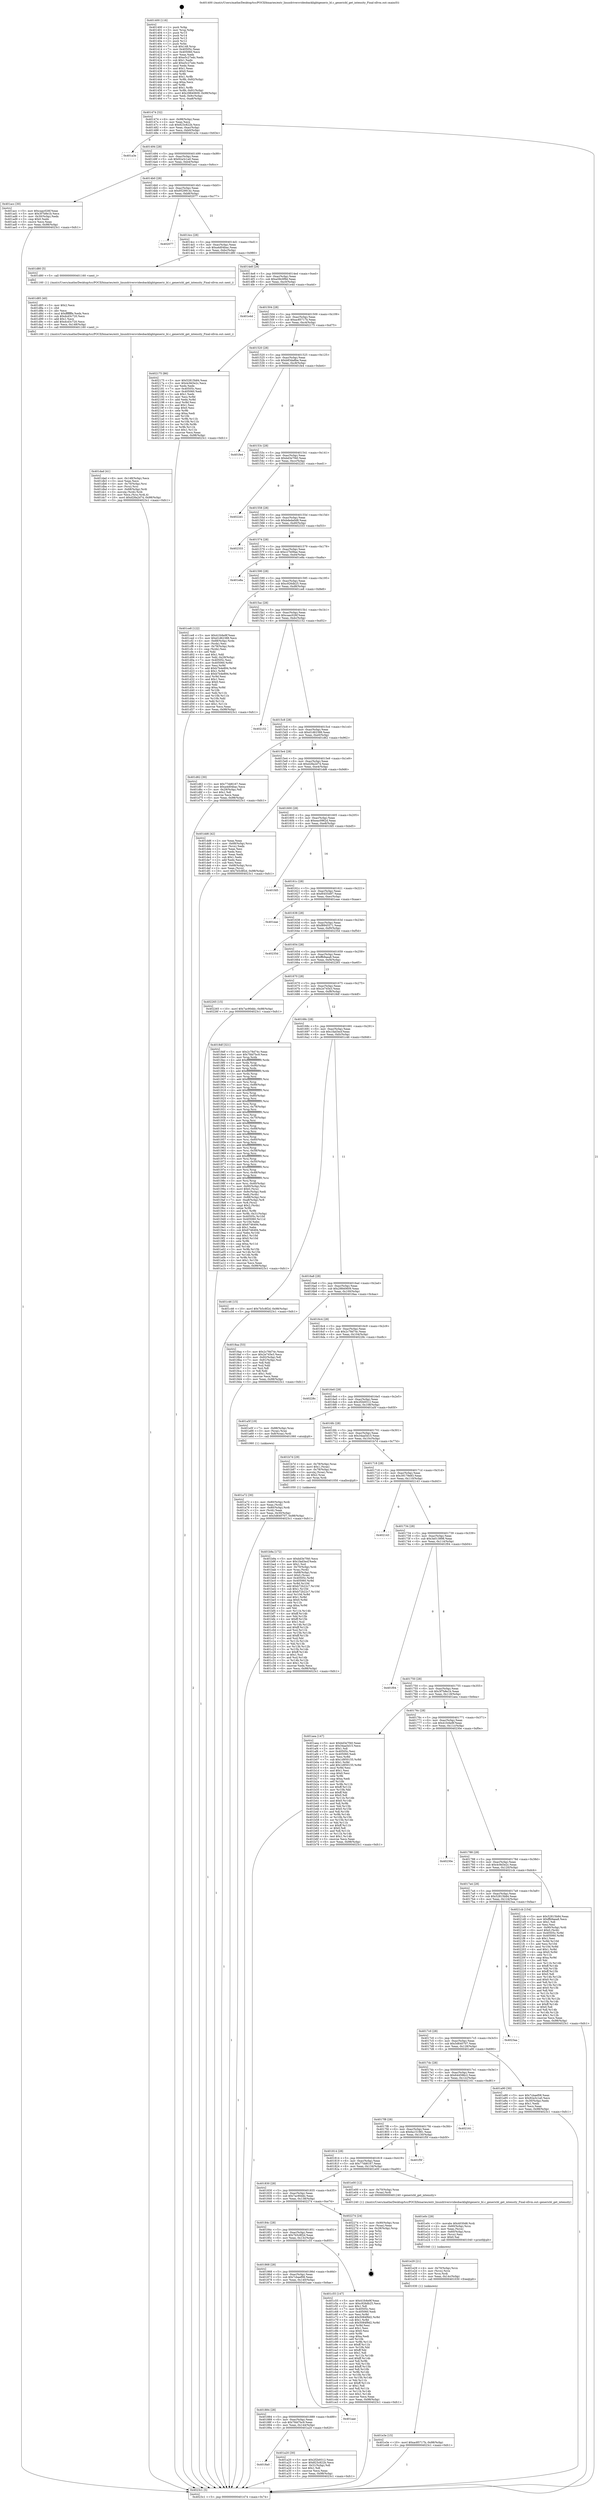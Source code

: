 digraph "0x401400" {
  label = "0x401400 (/mnt/c/Users/mathe/Desktop/tcc/POCII/binaries/extr_linuxdriversvideobacklightgeneric_bl.c_genericbl_get_intensity_Final-ollvm.out::main(0))"
  labelloc = "t"
  node[shape=record]

  Entry [label="",width=0.3,height=0.3,shape=circle,fillcolor=black,style=filled]
  "0x401474" [label="{
     0x401474 [32]\l
     | [instrs]\l
     &nbsp;&nbsp;0x401474 \<+6\>: mov -0x98(%rbp),%eax\l
     &nbsp;&nbsp;0x40147a \<+2\>: mov %eax,%ecx\l
     &nbsp;&nbsp;0x40147c \<+6\>: sub $0x823c822b,%ecx\l
     &nbsp;&nbsp;0x401482 \<+6\>: mov %eax,-0xac(%rbp)\l
     &nbsp;&nbsp;0x401488 \<+6\>: mov %ecx,-0xb0(%rbp)\l
     &nbsp;&nbsp;0x40148e \<+6\>: je 0000000000401a3e \<main+0x63e\>\l
  }"]
  "0x401a3e" [label="{
     0x401a3e\l
  }", style=dashed]
  "0x401494" [label="{
     0x401494 [28]\l
     | [instrs]\l
     &nbsp;&nbsp;0x401494 \<+5\>: jmp 0000000000401499 \<main+0x99\>\l
     &nbsp;&nbsp;0x401499 \<+6\>: mov -0xac(%rbp),%eax\l
     &nbsp;&nbsp;0x40149f \<+5\>: sub $0x92a3c1a0,%eax\l
     &nbsp;&nbsp;0x4014a4 \<+6\>: mov %eax,-0xb4(%rbp)\l
     &nbsp;&nbsp;0x4014aa \<+6\>: je 0000000000401acc \<main+0x6cc\>\l
  }"]
  Exit [label="",width=0.3,height=0.3,shape=circle,fillcolor=black,style=filled,peripheries=2]
  "0x401acc" [label="{
     0x401acc [30]\l
     | [instrs]\l
     &nbsp;&nbsp;0x401acc \<+5\>: mov $0xcaac026f,%eax\l
     &nbsp;&nbsp;0x401ad1 \<+5\>: mov $0x3f7b8e1b,%ecx\l
     &nbsp;&nbsp;0x401ad6 \<+3\>: mov -0x30(%rbp),%edx\l
     &nbsp;&nbsp;0x401ad9 \<+3\>: cmp $0x0,%edx\l
     &nbsp;&nbsp;0x401adc \<+3\>: cmove %ecx,%eax\l
     &nbsp;&nbsp;0x401adf \<+6\>: mov %eax,-0x98(%rbp)\l
     &nbsp;&nbsp;0x401ae5 \<+5\>: jmp 00000000004023c1 \<main+0xfc1\>\l
  }"]
  "0x4014b0" [label="{
     0x4014b0 [28]\l
     | [instrs]\l
     &nbsp;&nbsp;0x4014b0 \<+5\>: jmp 00000000004014b5 \<main+0xb5\>\l
     &nbsp;&nbsp;0x4014b5 \<+6\>: mov -0xac(%rbp),%eax\l
     &nbsp;&nbsp;0x4014bb \<+5\>: sub $0x9529914c,%eax\l
     &nbsp;&nbsp;0x4014c0 \<+6\>: mov %eax,-0xb8(%rbp)\l
     &nbsp;&nbsp;0x4014c6 \<+6\>: je 0000000000402077 \<main+0xc77\>\l
  }"]
  "0x401e3e" [label="{
     0x401e3e [15]\l
     | [instrs]\l
     &nbsp;&nbsp;0x401e3e \<+10\>: movl $0xac85717b,-0x98(%rbp)\l
     &nbsp;&nbsp;0x401e48 \<+5\>: jmp 00000000004023c1 \<main+0xfc1\>\l
  }"]
  "0x402077" [label="{
     0x402077\l
  }", style=dashed]
  "0x4014cc" [label="{
     0x4014cc [28]\l
     | [instrs]\l
     &nbsp;&nbsp;0x4014cc \<+5\>: jmp 00000000004014d1 \<main+0xd1\>\l
     &nbsp;&nbsp;0x4014d1 \<+6\>: mov -0xac(%rbp),%eax\l
     &nbsp;&nbsp;0x4014d7 \<+5\>: sub $0xa4d04bac,%eax\l
     &nbsp;&nbsp;0x4014dc \<+6\>: mov %eax,-0xbc(%rbp)\l
     &nbsp;&nbsp;0x4014e2 \<+6\>: je 0000000000401d80 \<main+0x980\>\l
  }"]
  "0x401e29" [label="{
     0x401e29 [21]\l
     | [instrs]\l
     &nbsp;&nbsp;0x401e29 \<+4\>: mov -0x70(%rbp),%rcx\l
     &nbsp;&nbsp;0x401e2d \<+3\>: mov (%rcx),%rcx\l
     &nbsp;&nbsp;0x401e30 \<+3\>: mov %rcx,%rdi\l
     &nbsp;&nbsp;0x401e33 \<+6\>: mov %eax,-0x14c(%rbp)\l
     &nbsp;&nbsp;0x401e39 \<+5\>: call 0000000000401030 \<free@plt\>\l
     | [calls]\l
     &nbsp;&nbsp;0x401030 \{1\} (unknown)\l
  }"]
  "0x401d80" [label="{
     0x401d80 [5]\l
     | [instrs]\l
     &nbsp;&nbsp;0x401d80 \<+5\>: call 0000000000401160 \<next_i\>\l
     | [calls]\l
     &nbsp;&nbsp;0x401160 \{1\} (/mnt/c/Users/mathe/Desktop/tcc/POCII/binaries/extr_linuxdriversvideobacklightgeneric_bl.c_genericbl_get_intensity_Final-ollvm.out::next_i)\l
  }"]
  "0x4014e8" [label="{
     0x4014e8 [28]\l
     | [instrs]\l
     &nbsp;&nbsp;0x4014e8 \<+5\>: jmp 00000000004014ed \<main+0xed\>\l
     &nbsp;&nbsp;0x4014ed \<+6\>: mov -0xac(%rbp),%eax\l
     &nbsp;&nbsp;0x4014f3 \<+5\>: sub $0xa58c0f9d,%eax\l
     &nbsp;&nbsp;0x4014f8 \<+6\>: mov %eax,-0xc0(%rbp)\l
     &nbsp;&nbsp;0x4014fe \<+6\>: je 0000000000401e4d \<main+0xa4d\>\l
  }"]
  "0x401e0c" [label="{
     0x401e0c [29]\l
     | [instrs]\l
     &nbsp;&nbsp;0x401e0c \<+10\>: movabs $0x4030d6,%rdi\l
     &nbsp;&nbsp;0x401e16 \<+4\>: mov -0x60(%rbp),%rcx\l
     &nbsp;&nbsp;0x401e1a \<+2\>: mov %eax,(%rcx)\l
     &nbsp;&nbsp;0x401e1c \<+4\>: mov -0x60(%rbp),%rcx\l
     &nbsp;&nbsp;0x401e20 \<+2\>: mov (%rcx),%esi\l
     &nbsp;&nbsp;0x401e22 \<+2\>: mov $0x0,%al\l
     &nbsp;&nbsp;0x401e24 \<+5\>: call 0000000000401040 \<printf@plt\>\l
     | [calls]\l
     &nbsp;&nbsp;0x401040 \{1\} (unknown)\l
  }"]
  "0x401e4d" [label="{
     0x401e4d\l
  }", style=dashed]
  "0x401504" [label="{
     0x401504 [28]\l
     | [instrs]\l
     &nbsp;&nbsp;0x401504 \<+5\>: jmp 0000000000401509 \<main+0x109\>\l
     &nbsp;&nbsp;0x401509 \<+6\>: mov -0xac(%rbp),%eax\l
     &nbsp;&nbsp;0x40150f \<+5\>: sub $0xac85717b,%eax\l
     &nbsp;&nbsp;0x401514 \<+6\>: mov %eax,-0xc4(%rbp)\l
     &nbsp;&nbsp;0x40151a \<+6\>: je 0000000000402175 \<main+0xd75\>\l
  }"]
  "0x401dad" [label="{
     0x401dad [41]\l
     | [instrs]\l
     &nbsp;&nbsp;0x401dad \<+6\>: mov -0x148(%rbp),%ecx\l
     &nbsp;&nbsp;0x401db3 \<+3\>: imul %eax,%ecx\l
     &nbsp;&nbsp;0x401db6 \<+4\>: mov -0x70(%rbp),%rsi\l
     &nbsp;&nbsp;0x401dba \<+3\>: mov (%rsi),%rsi\l
     &nbsp;&nbsp;0x401dbd \<+4\>: mov -0x68(%rbp),%rdi\l
     &nbsp;&nbsp;0x401dc1 \<+3\>: movslq (%rdi),%rdi\l
     &nbsp;&nbsp;0x401dc4 \<+3\>: mov %ecx,(%rsi,%rdi,4)\l
     &nbsp;&nbsp;0x401dc7 \<+10\>: movl $0xd28a2d74,-0x98(%rbp)\l
     &nbsp;&nbsp;0x401dd1 \<+5\>: jmp 00000000004023c1 \<main+0xfc1\>\l
  }"]
  "0x402175" [label="{
     0x402175 [86]\l
     | [instrs]\l
     &nbsp;&nbsp;0x402175 \<+5\>: mov $0x52815b84,%eax\l
     &nbsp;&nbsp;0x40217a \<+5\>: mov $0x4c9d3e2c,%ecx\l
     &nbsp;&nbsp;0x40217f \<+2\>: xor %edx,%edx\l
     &nbsp;&nbsp;0x402181 \<+7\>: mov 0x40505c,%esi\l
     &nbsp;&nbsp;0x402188 \<+7\>: mov 0x405060,%edi\l
     &nbsp;&nbsp;0x40218f \<+3\>: sub $0x1,%edx\l
     &nbsp;&nbsp;0x402192 \<+3\>: mov %esi,%r8d\l
     &nbsp;&nbsp;0x402195 \<+3\>: add %edx,%r8d\l
     &nbsp;&nbsp;0x402198 \<+4\>: imul %r8d,%esi\l
     &nbsp;&nbsp;0x40219c \<+3\>: and $0x1,%esi\l
     &nbsp;&nbsp;0x40219f \<+3\>: cmp $0x0,%esi\l
     &nbsp;&nbsp;0x4021a2 \<+4\>: sete %r9b\l
     &nbsp;&nbsp;0x4021a6 \<+3\>: cmp $0xa,%edi\l
     &nbsp;&nbsp;0x4021a9 \<+4\>: setl %r10b\l
     &nbsp;&nbsp;0x4021ad \<+3\>: mov %r9b,%r11b\l
     &nbsp;&nbsp;0x4021b0 \<+3\>: and %r10b,%r11b\l
     &nbsp;&nbsp;0x4021b3 \<+3\>: xor %r10b,%r9b\l
     &nbsp;&nbsp;0x4021b6 \<+3\>: or %r9b,%r11b\l
     &nbsp;&nbsp;0x4021b9 \<+4\>: test $0x1,%r11b\l
     &nbsp;&nbsp;0x4021bd \<+3\>: cmovne %ecx,%eax\l
     &nbsp;&nbsp;0x4021c0 \<+6\>: mov %eax,-0x98(%rbp)\l
     &nbsp;&nbsp;0x4021c6 \<+5\>: jmp 00000000004023c1 \<main+0xfc1\>\l
  }"]
  "0x401520" [label="{
     0x401520 [28]\l
     | [instrs]\l
     &nbsp;&nbsp;0x401520 \<+5\>: jmp 0000000000401525 \<main+0x125\>\l
     &nbsp;&nbsp;0x401525 \<+6\>: mov -0xac(%rbp),%eax\l
     &nbsp;&nbsp;0x40152b \<+5\>: sub $0xb83da8be,%eax\l
     &nbsp;&nbsp;0x401530 \<+6\>: mov %eax,-0xc8(%rbp)\l
     &nbsp;&nbsp;0x401536 \<+6\>: je 0000000000401fe4 \<main+0xbe4\>\l
  }"]
  "0x401d85" [label="{
     0x401d85 [40]\l
     | [instrs]\l
     &nbsp;&nbsp;0x401d85 \<+5\>: mov $0x2,%ecx\l
     &nbsp;&nbsp;0x401d8a \<+1\>: cltd\l
     &nbsp;&nbsp;0x401d8b \<+2\>: idiv %ecx\l
     &nbsp;&nbsp;0x401d8d \<+6\>: imul $0xfffffffe,%edx,%ecx\l
     &nbsp;&nbsp;0x401d93 \<+6\>: sub $0xdcd3c720,%ecx\l
     &nbsp;&nbsp;0x401d99 \<+3\>: add $0x1,%ecx\l
     &nbsp;&nbsp;0x401d9c \<+6\>: add $0xdcd3c720,%ecx\l
     &nbsp;&nbsp;0x401da2 \<+6\>: mov %ecx,-0x148(%rbp)\l
     &nbsp;&nbsp;0x401da8 \<+5\>: call 0000000000401160 \<next_i\>\l
     | [calls]\l
     &nbsp;&nbsp;0x401160 \{1\} (/mnt/c/Users/mathe/Desktop/tcc/POCII/binaries/extr_linuxdriversvideobacklightgeneric_bl.c_genericbl_get_intensity_Final-ollvm.out::next_i)\l
  }"]
  "0x401fe4" [label="{
     0x401fe4\l
  }", style=dashed]
  "0x40153c" [label="{
     0x40153c [28]\l
     | [instrs]\l
     &nbsp;&nbsp;0x40153c \<+5\>: jmp 0000000000401541 \<main+0x141\>\l
     &nbsp;&nbsp;0x401541 \<+6\>: mov -0xac(%rbp),%eax\l
     &nbsp;&nbsp;0x401547 \<+5\>: sub $0xbd3e7f40,%eax\l
     &nbsp;&nbsp;0x40154c \<+6\>: mov %eax,-0xcc(%rbp)\l
     &nbsp;&nbsp;0x401552 \<+6\>: je 00000000004022d1 \<main+0xed1\>\l
  }"]
  "0x401b9a" [label="{
     0x401b9a [172]\l
     | [instrs]\l
     &nbsp;&nbsp;0x401b9a \<+5\>: mov $0xbd3e7f40,%ecx\l
     &nbsp;&nbsp;0x401b9f \<+5\>: mov $0x1fad3ecf,%edx\l
     &nbsp;&nbsp;0x401ba4 \<+3\>: mov $0x1,%sil\l
     &nbsp;&nbsp;0x401ba7 \<+4\>: mov -0x70(%rbp),%rdi\l
     &nbsp;&nbsp;0x401bab \<+3\>: mov %rax,(%rdi)\l
     &nbsp;&nbsp;0x401bae \<+4\>: mov -0x68(%rbp),%rax\l
     &nbsp;&nbsp;0x401bb2 \<+6\>: movl $0x0,(%rax)\l
     &nbsp;&nbsp;0x401bb8 \<+8\>: mov 0x40505c,%r8d\l
     &nbsp;&nbsp;0x401bc0 \<+8\>: mov 0x405060,%r9d\l
     &nbsp;&nbsp;0x401bc8 \<+3\>: mov %r8d,%r10d\l
     &nbsp;&nbsp;0x401bcb \<+7\>: add $0xb72b22c7,%r10d\l
     &nbsp;&nbsp;0x401bd2 \<+4\>: sub $0x1,%r10d\l
     &nbsp;&nbsp;0x401bd6 \<+7\>: sub $0xb72b22c7,%r10d\l
     &nbsp;&nbsp;0x401bdd \<+4\>: imul %r10d,%r8d\l
     &nbsp;&nbsp;0x401be1 \<+4\>: and $0x1,%r8d\l
     &nbsp;&nbsp;0x401be5 \<+4\>: cmp $0x0,%r8d\l
     &nbsp;&nbsp;0x401be9 \<+4\>: sete %r11b\l
     &nbsp;&nbsp;0x401bed \<+4\>: cmp $0xa,%r9d\l
     &nbsp;&nbsp;0x401bf1 \<+3\>: setl %bl\l
     &nbsp;&nbsp;0x401bf4 \<+3\>: mov %r11b,%r14b\l
     &nbsp;&nbsp;0x401bf7 \<+4\>: xor $0xff,%r14b\l
     &nbsp;&nbsp;0x401bfb \<+3\>: mov %bl,%r15b\l
     &nbsp;&nbsp;0x401bfe \<+4\>: xor $0xff,%r15b\l
     &nbsp;&nbsp;0x401c02 \<+4\>: xor $0x1,%sil\l
     &nbsp;&nbsp;0x401c06 \<+3\>: mov %r14b,%r12b\l
     &nbsp;&nbsp;0x401c09 \<+4\>: and $0xff,%r12b\l
     &nbsp;&nbsp;0x401c0d \<+3\>: and %sil,%r11b\l
     &nbsp;&nbsp;0x401c10 \<+3\>: mov %r15b,%r13b\l
     &nbsp;&nbsp;0x401c13 \<+4\>: and $0xff,%r13b\l
     &nbsp;&nbsp;0x401c17 \<+3\>: and %sil,%bl\l
     &nbsp;&nbsp;0x401c1a \<+3\>: or %r11b,%r12b\l
     &nbsp;&nbsp;0x401c1d \<+3\>: or %bl,%r13b\l
     &nbsp;&nbsp;0x401c20 \<+3\>: xor %r13b,%r12b\l
     &nbsp;&nbsp;0x401c23 \<+3\>: or %r15b,%r14b\l
     &nbsp;&nbsp;0x401c26 \<+4\>: xor $0xff,%r14b\l
     &nbsp;&nbsp;0x401c2a \<+4\>: or $0x1,%sil\l
     &nbsp;&nbsp;0x401c2e \<+3\>: and %sil,%r14b\l
     &nbsp;&nbsp;0x401c31 \<+3\>: or %r14b,%r12b\l
     &nbsp;&nbsp;0x401c34 \<+4\>: test $0x1,%r12b\l
     &nbsp;&nbsp;0x401c38 \<+3\>: cmovne %edx,%ecx\l
     &nbsp;&nbsp;0x401c3b \<+6\>: mov %ecx,-0x98(%rbp)\l
     &nbsp;&nbsp;0x401c41 \<+5\>: jmp 00000000004023c1 \<main+0xfc1\>\l
  }"]
  "0x4022d1" [label="{
     0x4022d1\l
  }", style=dashed]
  "0x401558" [label="{
     0x401558 [28]\l
     | [instrs]\l
     &nbsp;&nbsp;0x401558 \<+5\>: jmp 000000000040155d \<main+0x15d\>\l
     &nbsp;&nbsp;0x40155d \<+6\>: mov -0xac(%rbp),%eax\l
     &nbsp;&nbsp;0x401563 \<+5\>: sub $0xbdeda0d8,%eax\l
     &nbsp;&nbsp;0x401568 \<+6\>: mov %eax,-0xd0(%rbp)\l
     &nbsp;&nbsp;0x40156e \<+6\>: je 0000000000402333 \<main+0xf33\>\l
  }"]
  "0x401a72" [label="{
     0x401a72 [30]\l
     | [instrs]\l
     &nbsp;&nbsp;0x401a72 \<+4\>: mov -0x80(%rbp),%rdi\l
     &nbsp;&nbsp;0x401a76 \<+2\>: mov %eax,(%rdi)\l
     &nbsp;&nbsp;0x401a78 \<+4\>: mov -0x80(%rbp),%rdi\l
     &nbsp;&nbsp;0x401a7c \<+2\>: mov (%rdi),%eax\l
     &nbsp;&nbsp;0x401a7e \<+3\>: mov %eax,-0x30(%rbp)\l
     &nbsp;&nbsp;0x401a81 \<+10\>: movl $0x5d640707,-0x98(%rbp)\l
     &nbsp;&nbsp;0x401a8b \<+5\>: jmp 00000000004023c1 \<main+0xfc1\>\l
  }"]
  "0x402333" [label="{
     0x402333\l
  }", style=dashed]
  "0x401574" [label="{
     0x401574 [28]\l
     | [instrs]\l
     &nbsp;&nbsp;0x401574 \<+5\>: jmp 0000000000401579 \<main+0x179\>\l
     &nbsp;&nbsp;0x401579 \<+6\>: mov -0xac(%rbp),%eax\l
     &nbsp;&nbsp;0x40157f \<+5\>: sub $0xc27b09ae,%eax\l
     &nbsp;&nbsp;0x401584 \<+6\>: mov %eax,-0xd4(%rbp)\l
     &nbsp;&nbsp;0x40158a \<+6\>: je 0000000000401e8a \<main+0xa8a\>\l
  }"]
  "0x4018a0" [label="{
     0x4018a0\l
  }", style=dashed]
  "0x401e8a" [label="{
     0x401e8a\l
  }", style=dashed]
  "0x401590" [label="{
     0x401590 [28]\l
     | [instrs]\l
     &nbsp;&nbsp;0x401590 \<+5\>: jmp 0000000000401595 \<main+0x195\>\l
     &nbsp;&nbsp;0x401595 \<+6\>: mov -0xac(%rbp),%eax\l
     &nbsp;&nbsp;0x40159b \<+5\>: sub $0xc926db25,%eax\l
     &nbsp;&nbsp;0x4015a0 \<+6\>: mov %eax,-0xd8(%rbp)\l
     &nbsp;&nbsp;0x4015a6 \<+6\>: je 0000000000401ce8 \<main+0x8e8\>\l
  }"]
  "0x401a20" [label="{
     0x401a20 [30]\l
     | [instrs]\l
     &nbsp;&nbsp;0x401a20 \<+5\>: mov $0x2f2b9312,%eax\l
     &nbsp;&nbsp;0x401a25 \<+5\>: mov $0x823c822b,%ecx\l
     &nbsp;&nbsp;0x401a2a \<+3\>: mov -0x31(%rbp),%dl\l
     &nbsp;&nbsp;0x401a2d \<+3\>: test $0x1,%dl\l
     &nbsp;&nbsp;0x401a30 \<+3\>: cmovne %ecx,%eax\l
     &nbsp;&nbsp;0x401a33 \<+6\>: mov %eax,-0x98(%rbp)\l
     &nbsp;&nbsp;0x401a39 \<+5\>: jmp 00000000004023c1 \<main+0xfc1\>\l
  }"]
  "0x401ce8" [label="{
     0x401ce8 [122]\l
     | [instrs]\l
     &nbsp;&nbsp;0x401ce8 \<+5\>: mov $0x41fc6e9f,%eax\l
     &nbsp;&nbsp;0x401ced \<+5\>: mov $0xd1d62388,%ecx\l
     &nbsp;&nbsp;0x401cf2 \<+4\>: mov -0x68(%rbp),%rdx\l
     &nbsp;&nbsp;0x401cf6 \<+2\>: mov (%rdx),%esi\l
     &nbsp;&nbsp;0x401cf8 \<+4\>: mov -0x78(%rbp),%rdx\l
     &nbsp;&nbsp;0x401cfc \<+2\>: cmp (%rdx),%esi\l
     &nbsp;&nbsp;0x401cfe \<+4\>: setl %dil\l
     &nbsp;&nbsp;0x401d02 \<+4\>: and $0x1,%dil\l
     &nbsp;&nbsp;0x401d06 \<+4\>: mov %dil,-0x29(%rbp)\l
     &nbsp;&nbsp;0x401d0a \<+7\>: mov 0x40505c,%esi\l
     &nbsp;&nbsp;0x401d11 \<+8\>: mov 0x405060,%r8d\l
     &nbsp;&nbsp;0x401d19 \<+3\>: mov %esi,%r9d\l
     &nbsp;&nbsp;0x401d1c \<+7\>: add $0xb7b4e894,%r9d\l
     &nbsp;&nbsp;0x401d23 \<+4\>: sub $0x1,%r9d\l
     &nbsp;&nbsp;0x401d27 \<+7\>: sub $0xb7b4e894,%r9d\l
     &nbsp;&nbsp;0x401d2e \<+4\>: imul %r9d,%esi\l
     &nbsp;&nbsp;0x401d32 \<+3\>: and $0x1,%esi\l
     &nbsp;&nbsp;0x401d35 \<+3\>: cmp $0x0,%esi\l
     &nbsp;&nbsp;0x401d38 \<+4\>: sete %dil\l
     &nbsp;&nbsp;0x401d3c \<+4\>: cmp $0xa,%r8d\l
     &nbsp;&nbsp;0x401d40 \<+4\>: setl %r10b\l
     &nbsp;&nbsp;0x401d44 \<+3\>: mov %dil,%r11b\l
     &nbsp;&nbsp;0x401d47 \<+3\>: and %r10b,%r11b\l
     &nbsp;&nbsp;0x401d4a \<+3\>: xor %r10b,%dil\l
     &nbsp;&nbsp;0x401d4d \<+3\>: or %dil,%r11b\l
     &nbsp;&nbsp;0x401d50 \<+4\>: test $0x1,%r11b\l
     &nbsp;&nbsp;0x401d54 \<+3\>: cmovne %ecx,%eax\l
     &nbsp;&nbsp;0x401d57 \<+6\>: mov %eax,-0x98(%rbp)\l
     &nbsp;&nbsp;0x401d5d \<+5\>: jmp 00000000004023c1 \<main+0xfc1\>\l
  }"]
  "0x4015ac" [label="{
     0x4015ac [28]\l
     | [instrs]\l
     &nbsp;&nbsp;0x4015ac \<+5\>: jmp 00000000004015b1 \<main+0x1b1\>\l
     &nbsp;&nbsp;0x4015b1 \<+6\>: mov -0xac(%rbp),%eax\l
     &nbsp;&nbsp;0x4015b7 \<+5\>: sub $0xcaac026f,%eax\l
     &nbsp;&nbsp;0x4015bc \<+6\>: mov %eax,-0xdc(%rbp)\l
     &nbsp;&nbsp;0x4015c2 \<+6\>: je 0000000000402152 \<main+0xd52\>\l
  }"]
  "0x401884" [label="{
     0x401884 [28]\l
     | [instrs]\l
     &nbsp;&nbsp;0x401884 \<+5\>: jmp 0000000000401889 \<main+0x489\>\l
     &nbsp;&nbsp;0x401889 \<+6\>: mov -0xac(%rbp),%eax\l
     &nbsp;&nbsp;0x40188f \<+5\>: sub $0x7fdd7bc9,%eax\l
     &nbsp;&nbsp;0x401894 \<+6\>: mov %eax,-0x144(%rbp)\l
     &nbsp;&nbsp;0x40189a \<+6\>: je 0000000000401a20 \<main+0x620\>\l
  }"]
  "0x402152" [label="{
     0x402152\l
  }", style=dashed]
  "0x4015c8" [label="{
     0x4015c8 [28]\l
     | [instrs]\l
     &nbsp;&nbsp;0x4015c8 \<+5\>: jmp 00000000004015cd \<main+0x1cd\>\l
     &nbsp;&nbsp;0x4015cd \<+6\>: mov -0xac(%rbp),%eax\l
     &nbsp;&nbsp;0x4015d3 \<+5\>: sub $0xd1d62388,%eax\l
     &nbsp;&nbsp;0x4015d8 \<+6\>: mov %eax,-0xe0(%rbp)\l
     &nbsp;&nbsp;0x4015de \<+6\>: je 0000000000401d62 \<main+0x962\>\l
  }"]
  "0x401aae" [label="{
     0x401aae\l
  }", style=dashed]
  "0x401d62" [label="{
     0x401d62 [30]\l
     | [instrs]\l
     &nbsp;&nbsp;0x401d62 \<+5\>: mov $0x77dd6167,%eax\l
     &nbsp;&nbsp;0x401d67 \<+5\>: mov $0xa4d04bac,%ecx\l
     &nbsp;&nbsp;0x401d6c \<+3\>: mov -0x29(%rbp),%dl\l
     &nbsp;&nbsp;0x401d6f \<+3\>: test $0x1,%dl\l
     &nbsp;&nbsp;0x401d72 \<+3\>: cmovne %ecx,%eax\l
     &nbsp;&nbsp;0x401d75 \<+6\>: mov %eax,-0x98(%rbp)\l
     &nbsp;&nbsp;0x401d7b \<+5\>: jmp 00000000004023c1 \<main+0xfc1\>\l
  }"]
  "0x4015e4" [label="{
     0x4015e4 [28]\l
     | [instrs]\l
     &nbsp;&nbsp;0x4015e4 \<+5\>: jmp 00000000004015e9 \<main+0x1e9\>\l
     &nbsp;&nbsp;0x4015e9 \<+6\>: mov -0xac(%rbp),%eax\l
     &nbsp;&nbsp;0x4015ef \<+5\>: sub $0xd28a2d74,%eax\l
     &nbsp;&nbsp;0x4015f4 \<+6\>: mov %eax,-0xe4(%rbp)\l
     &nbsp;&nbsp;0x4015fa \<+6\>: je 0000000000401dd6 \<main+0x9d6\>\l
  }"]
  "0x401868" [label="{
     0x401868 [28]\l
     | [instrs]\l
     &nbsp;&nbsp;0x401868 \<+5\>: jmp 000000000040186d \<main+0x46d\>\l
     &nbsp;&nbsp;0x40186d \<+6\>: mov -0xac(%rbp),%eax\l
     &nbsp;&nbsp;0x401873 \<+5\>: sub $0x7cbaef08,%eax\l
     &nbsp;&nbsp;0x401878 \<+6\>: mov %eax,-0x140(%rbp)\l
     &nbsp;&nbsp;0x40187e \<+6\>: je 0000000000401aae \<main+0x6ae\>\l
  }"]
  "0x401dd6" [label="{
     0x401dd6 [42]\l
     | [instrs]\l
     &nbsp;&nbsp;0x401dd6 \<+2\>: xor %eax,%eax\l
     &nbsp;&nbsp;0x401dd8 \<+4\>: mov -0x68(%rbp),%rcx\l
     &nbsp;&nbsp;0x401ddc \<+2\>: mov (%rcx),%edx\l
     &nbsp;&nbsp;0x401dde \<+2\>: mov %eax,%esi\l
     &nbsp;&nbsp;0x401de0 \<+2\>: sub %edx,%esi\l
     &nbsp;&nbsp;0x401de2 \<+2\>: mov %eax,%edx\l
     &nbsp;&nbsp;0x401de4 \<+3\>: sub $0x1,%edx\l
     &nbsp;&nbsp;0x401de7 \<+2\>: add %edx,%esi\l
     &nbsp;&nbsp;0x401de9 \<+2\>: sub %esi,%eax\l
     &nbsp;&nbsp;0x401deb \<+4\>: mov -0x68(%rbp),%rcx\l
     &nbsp;&nbsp;0x401def \<+2\>: mov %eax,(%rcx)\l
     &nbsp;&nbsp;0x401df1 \<+10\>: movl $0x7b5c8f2d,-0x98(%rbp)\l
     &nbsp;&nbsp;0x401dfb \<+5\>: jmp 00000000004023c1 \<main+0xfc1\>\l
  }"]
  "0x401600" [label="{
     0x401600 [28]\l
     | [instrs]\l
     &nbsp;&nbsp;0x401600 \<+5\>: jmp 0000000000401605 \<main+0x205\>\l
     &nbsp;&nbsp;0x401605 \<+6\>: mov -0xac(%rbp),%eax\l
     &nbsp;&nbsp;0x40160b \<+5\>: sub $0xeac0962d,%eax\l
     &nbsp;&nbsp;0x401610 \<+6\>: mov %eax,-0xe8(%rbp)\l
     &nbsp;&nbsp;0x401616 \<+6\>: je 0000000000401fd5 \<main+0xbd5\>\l
  }"]
  "0x401c55" [label="{
     0x401c55 [147]\l
     | [instrs]\l
     &nbsp;&nbsp;0x401c55 \<+5\>: mov $0x41fc6e9f,%eax\l
     &nbsp;&nbsp;0x401c5a \<+5\>: mov $0xc926db25,%ecx\l
     &nbsp;&nbsp;0x401c5f \<+2\>: mov $0x1,%dl\l
     &nbsp;&nbsp;0x401c61 \<+7\>: mov 0x40505c,%esi\l
     &nbsp;&nbsp;0x401c68 \<+7\>: mov 0x405060,%edi\l
     &nbsp;&nbsp;0x401c6f \<+3\>: mov %esi,%r8d\l
     &nbsp;&nbsp;0x401c72 \<+7\>: add $0x5084f9d2,%r8d\l
     &nbsp;&nbsp;0x401c79 \<+4\>: sub $0x1,%r8d\l
     &nbsp;&nbsp;0x401c7d \<+7\>: sub $0x5084f9d2,%r8d\l
     &nbsp;&nbsp;0x401c84 \<+4\>: imul %r8d,%esi\l
     &nbsp;&nbsp;0x401c88 \<+3\>: and $0x1,%esi\l
     &nbsp;&nbsp;0x401c8b \<+3\>: cmp $0x0,%esi\l
     &nbsp;&nbsp;0x401c8e \<+4\>: sete %r9b\l
     &nbsp;&nbsp;0x401c92 \<+3\>: cmp $0xa,%edi\l
     &nbsp;&nbsp;0x401c95 \<+4\>: setl %r10b\l
     &nbsp;&nbsp;0x401c99 \<+3\>: mov %r9b,%r11b\l
     &nbsp;&nbsp;0x401c9c \<+4\>: xor $0xff,%r11b\l
     &nbsp;&nbsp;0x401ca0 \<+3\>: mov %r10b,%bl\l
     &nbsp;&nbsp;0x401ca3 \<+3\>: xor $0xff,%bl\l
     &nbsp;&nbsp;0x401ca6 \<+3\>: xor $0x1,%dl\l
     &nbsp;&nbsp;0x401ca9 \<+3\>: mov %r11b,%r14b\l
     &nbsp;&nbsp;0x401cac \<+4\>: and $0xff,%r14b\l
     &nbsp;&nbsp;0x401cb0 \<+3\>: and %dl,%r9b\l
     &nbsp;&nbsp;0x401cb3 \<+3\>: mov %bl,%r15b\l
     &nbsp;&nbsp;0x401cb6 \<+4\>: and $0xff,%r15b\l
     &nbsp;&nbsp;0x401cba \<+3\>: and %dl,%r10b\l
     &nbsp;&nbsp;0x401cbd \<+3\>: or %r9b,%r14b\l
     &nbsp;&nbsp;0x401cc0 \<+3\>: or %r10b,%r15b\l
     &nbsp;&nbsp;0x401cc3 \<+3\>: xor %r15b,%r14b\l
     &nbsp;&nbsp;0x401cc6 \<+3\>: or %bl,%r11b\l
     &nbsp;&nbsp;0x401cc9 \<+4\>: xor $0xff,%r11b\l
     &nbsp;&nbsp;0x401ccd \<+3\>: or $0x1,%dl\l
     &nbsp;&nbsp;0x401cd0 \<+3\>: and %dl,%r11b\l
     &nbsp;&nbsp;0x401cd3 \<+3\>: or %r11b,%r14b\l
     &nbsp;&nbsp;0x401cd6 \<+4\>: test $0x1,%r14b\l
     &nbsp;&nbsp;0x401cda \<+3\>: cmovne %ecx,%eax\l
     &nbsp;&nbsp;0x401cdd \<+6\>: mov %eax,-0x98(%rbp)\l
     &nbsp;&nbsp;0x401ce3 \<+5\>: jmp 00000000004023c1 \<main+0xfc1\>\l
  }"]
  "0x401fd5" [label="{
     0x401fd5\l
  }", style=dashed]
  "0x40161c" [label="{
     0x40161c [28]\l
     | [instrs]\l
     &nbsp;&nbsp;0x40161c \<+5\>: jmp 0000000000401621 \<main+0x221\>\l
     &nbsp;&nbsp;0x401621 \<+6\>: mov -0xac(%rbp),%eax\l
     &nbsp;&nbsp;0x401627 \<+5\>: sub $0xf0455d97,%eax\l
     &nbsp;&nbsp;0x40162c \<+6\>: mov %eax,-0xec(%rbp)\l
     &nbsp;&nbsp;0x401632 \<+6\>: je 0000000000401eae \<main+0xaae\>\l
  }"]
  "0x40184c" [label="{
     0x40184c [28]\l
     | [instrs]\l
     &nbsp;&nbsp;0x40184c \<+5\>: jmp 0000000000401851 \<main+0x451\>\l
     &nbsp;&nbsp;0x401851 \<+6\>: mov -0xac(%rbp),%eax\l
     &nbsp;&nbsp;0x401857 \<+5\>: sub $0x7b5c8f2d,%eax\l
     &nbsp;&nbsp;0x40185c \<+6\>: mov %eax,-0x13c(%rbp)\l
     &nbsp;&nbsp;0x401862 \<+6\>: je 0000000000401c55 \<main+0x855\>\l
  }"]
  "0x401eae" [label="{
     0x401eae\l
  }", style=dashed]
  "0x401638" [label="{
     0x401638 [28]\l
     | [instrs]\l
     &nbsp;&nbsp;0x401638 \<+5\>: jmp 000000000040163d \<main+0x23d\>\l
     &nbsp;&nbsp;0x40163d \<+6\>: mov -0xac(%rbp),%eax\l
     &nbsp;&nbsp;0x401643 \<+5\>: sub $0xf8945571,%eax\l
     &nbsp;&nbsp;0x401648 \<+6\>: mov %eax,-0xf0(%rbp)\l
     &nbsp;&nbsp;0x40164e \<+6\>: je 000000000040235d \<main+0xf5d\>\l
  }"]
  "0x402274" [label="{
     0x402274 [24]\l
     | [instrs]\l
     &nbsp;&nbsp;0x402274 \<+7\>: mov -0x90(%rbp),%rax\l
     &nbsp;&nbsp;0x40227b \<+2\>: mov (%rax),%eax\l
     &nbsp;&nbsp;0x40227d \<+4\>: lea -0x28(%rbp),%rsp\l
     &nbsp;&nbsp;0x402281 \<+1\>: pop %rbx\l
     &nbsp;&nbsp;0x402282 \<+2\>: pop %r12\l
     &nbsp;&nbsp;0x402284 \<+2\>: pop %r13\l
     &nbsp;&nbsp;0x402286 \<+2\>: pop %r14\l
     &nbsp;&nbsp;0x402288 \<+2\>: pop %r15\l
     &nbsp;&nbsp;0x40228a \<+1\>: pop %rbp\l
     &nbsp;&nbsp;0x40228b \<+1\>: ret\l
  }"]
  "0x40235d" [label="{
     0x40235d\l
  }", style=dashed]
  "0x401654" [label="{
     0x401654 [28]\l
     | [instrs]\l
     &nbsp;&nbsp;0x401654 \<+5\>: jmp 0000000000401659 \<main+0x259\>\l
     &nbsp;&nbsp;0x401659 \<+6\>: mov -0xac(%rbp),%eax\l
     &nbsp;&nbsp;0x40165f \<+5\>: sub $0xffb9aea8,%eax\l
     &nbsp;&nbsp;0x401664 \<+6\>: mov %eax,-0xf4(%rbp)\l
     &nbsp;&nbsp;0x40166a \<+6\>: je 0000000000402265 \<main+0xe65\>\l
  }"]
  "0x401830" [label="{
     0x401830 [28]\l
     | [instrs]\l
     &nbsp;&nbsp;0x401830 \<+5\>: jmp 0000000000401835 \<main+0x435\>\l
     &nbsp;&nbsp;0x401835 \<+6\>: mov -0xac(%rbp),%eax\l
     &nbsp;&nbsp;0x40183b \<+5\>: sub $0x7ac90ddc,%eax\l
     &nbsp;&nbsp;0x401840 \<+6\>: mov %eax,-0x138(%rbp)\l
     &nbsp;&nbsp;0x401846 \<+6\>: je 0000000000402274 \<main+0xe74\>\l
  }"]
  "0x402265" [label="{
     0x402265 [15]\l
     | [instrs]\l
     &nbsp;&nbsp;0x402265 \<+10\>: movl $0x7ac90ddc,-0x98(%rbp)\l
     &nbsp;&nbsp;0x40226f \<+5\>: jmp 00000000004023c1 \<main+0xfc1\>\l
  }"]
  "0x401670" [label="{
     0x401670 [28]\l
     | [instrs]\l
     &nbsp;&nbsp;0x401670 \<+5\>: jmp 0000000000401675 \<main+0x275\>\l
     &nbsp;&nbsp;0x401675 \<+6\>: mov -0xac(%rbp),%eax\l
     &nbsp;&nbsp;0x40167b \<+5\>: sub $0x2e745e3,%eax\l
     &nbsp;&nbsp;0x401680 \<+6\>: mov %eax,-0xf8(%rbp)\l
     &nbsp;&nbsp;0x401686 \<+6\>: je 00000000004018df \<main+0x4df\>\l
  }"]
  "0x401e00" [label="{
     0x401e00 [12]\l
     | [instrs]\l
     &nbsp;&nbsp;0x401e00 \<+4\>: mov -0x70(%rbp),%rax\l
     &nbsp;&nbsp;0x401e04 \<+3\>: mov (%rax),%rdi\l
     &nbsp;&nbsp;0x401e07 \<+5\>: call 0000000000401240 \<genericbl_get_intensity\>\l
     | [calls]\l
     &nbsp;&nbsp;0x401240 \{1\} (/mnt/c/Users/mathe/Desktop/tcc/POCII/binaries/extr_linuxdriversvideobacklightgeneric_bl.c_genericbl_get_intensity_Final-ollvm.out::genericbl_get_intensity)\l
  }"]
  "0x4018df" [label="{
     0x4018df [321]\l
     | [instrs]\l
     &nbsp;&nbsp;0x4018df \<+5\>: mov $0x2c78d74c,%eax\l
     &nbsp;&nbsp;0x4018e4 \<+5\>: mov $0x7fdd7bc9,%ecx\l
     &nbsp;&nbsp;0x4018e9 \<+3\>: mov %rsp,%rdx\l
     &nbsp;&nbsp;0x4018ec \<+4\>: add $0xfffffffffffffff0,%rdx\l
     &nbsp;&nbsp;0x4018f0 \<+3\>: mov %rdx,%rsp\l
     &nbsp;&nbsp;0x4018f3 \<+7\>: mov %rdx,-0x90(%rbp)\l
     &nbsp;&nbsp;0x4018fa \<+3\>: mov %rsp,%rdx\l
     &nbsp;&nbsp;0x4018fd \<+4\>: add $0xfffffffffffffff0,%rdx\l
     &nbsp;&nbsp;0x401901 \<+3\>: mov %rdx,%rsp\l
     &nbsp;&nbsp;0x401904 \<+3\>: mov %rsp,%rsi\l
     &nbsp;&nbsp;0x401907 \<+4\>: add $0xfffffffffffffff0,%rsi\l
     &nbsp;&nbsp;0x40190b \<+3\>: mov %rsi,%rsp\l
     &nbsp;&nbsp;0x40190e \<+7\>: mov %rsi,-0x88(%rbp)\l
     &nbsp;&nbsp;0x401915 \<+3\>: mov %rsp,%rsi\l
     &nbsp;&nbsp;0x401918 \<+4\>: add $0xfffffffffffffff0,%rsi\l
     &nbsp;&nbsp;0x40191c \<+3\>: mov %rsi,%rsp\l
     &nbsp;&nbsp;0x40191f \<+4\>: mov %rsi,-0x80(%rbp)\l
     &nbsp;&nbsp;0x401923 \<+3\>: mov %rsp,%rsi\l
     &nbsp;&nbsp;0x401926 \<+4\>: add $0xfffffffffffffff0,%rsi\l
     &nbsp;&nbsp;0x40192a \<+3\>: mov %rsi,%rsp\l
     &nbsp;&nbsp;0x40192d \<+4\>: mov %rsi,-0x78(%rbp)\l
     &nbsp;&nbsp;0x401931 \<+3\>: mov %rsp,%rsi\l
     &nbsp;&nbsp;0x401934 \<+4\>: add $0xfffffffffffffff0,%rsi\l
     &nbsp;&nbsp;0x401938 \<+3\>: mov %rsi,%rsp\l
     &nbsp;&nbsp;0x40193b \<+4\>: mov %rsi,-0x70(%rbp)\l
     &nbsp;&nbsp;0x40193f \<+3\>: mov %rsp,%rsi\l
     &nbsp;&nbsp;0x401942 \<+4\>: add $0xfffffffffffffff0,%rsi\l
     &nbsp;&nbsp;0x401946 \<+3\>: mov %rsi,%rsp\l
     &nbsp;&nbsp;0x401949 \<+4\>: mov %rsi,-0x68(%rbp)\l
     &nbsp;&nbsp;0x40194d \<+3\>: mov %rsp,%rsi\l
     &nbsp;&nbsp;0x401950 \<+4\>: add $0xfffffffffffffff0,%rsi\l
     &nbsp;&nbsp;0x401954 \<+3\>: mov %rsi,%rsp\l
     &nbsp;&nbsp;0x401957 \<+4\>: mov %rsi,-0x60(%rbp)\l
     &nbsp;&nbsp;0x40195b \<+3\>: mov %rsp,%rsi\l
     &nbsp;&nbsp;0x40195e \<+4\>: add $0xfffffffffffffff0,%rsi\l
     &nbsp;&nbsp;0x401962 \<+3\>: mov %rsi,%rsp\l
     &nbsp;&nbsp;0x401965 \<+4\>: mov %rsi,-0x58(%rbp)\l
     &nbsp;&nbsp;0x401969 \<+3\>: mov %rsp,%rsi\l
     &nbsp;&nbsp;0x40196c \<+4\>: add $0xfffffffffffffff0,%rsi\l
     &nbsp;&nbsp;0x401970 \<+3\>: mov %rsi,%rsp\l
     &nbsp;&nbsp;0x401973 \<+4\>: mov %rsi,-0x50(%rbp)\l
     &nbsp;&nbsp;0x401977 \<+3\>: mov %rsp,%rsi\l
     &nbsp;&nbsp;0x40197a \<+4\>: add $0xfffffffffffffff0,%rsi\l
     &nbsp;&nbsp;0x40197e \<+3\>: mov %rsi,%rsp\l
     &nbsp;&nbsp;0x401981 \<+4\>: mov %rsi,-0x48(%rbp)\l
     &nbsp;&nbsp;0x401985 \<+3\>: mov %rsp,%rsi\l
     &nbsp;&nbsp;0x401988 \<+4\>: add $0xfffffffffffffff0,%rsi\l
     &nbsp;&nbsp;0x40198c \<+3\>: mov %rsi,%rsp\l
     &nbsp;&nbsp;0x40198f \<+4\>: mov %rsi,-0x40(%rbp)\l
     &nbsp;&nbsp;0x401993 \<+7\>: mov -0x90(%rbp),%rsi\l
     &nbsp;&nbsp;0x40199a \<+6\>: movl $0x0,(%rsi)\l
     &nbsp;&nbsp;0x4019a0 \<+6\>: mov -0x9c(%rbp),%edi\l
     &nbsp;&nbsp;0x4019a6 \<+2\>: mov %edi,(%rdx)\l
     &nbsp;&nbsp;0x4019a8 \<+7\>: mov -0x88(%rbp),%rsi\l
     &nbsp;&nbsp;0x4019af \<+7\>: mov -0xa8(%rbp),%r8\l
     &nbsp;&nbsp;0x4019b6 \<+3\>: mov %r8,(%rsi)\l
     &nbsp;&nbsp;0x4019b9 \<+3\>: cmpl $0x2,(%rdx)\l
     &nbsp;&nbsp;0x4019bc \<+4\>: setne %r9b\l
     &nbsp;&nbsp;0x4019c0 \<+4\>: and $0x1,%r9b\l
     &nbsp;&nbsp;0x4019c4 \<+4\>: mov %r9b,-0x31(%rbp)\l
     &nbsp;&nbsp;0x4019c8 \<+8\>: mov 0x40505c,%r10d\l
     &nbsp;&nbsp;0x4019d0 \<+8\>: mov 0x405060,%r11d\l
     &nbsp;&nbsp;0x4019d8 \<+3\>: mov %r10d,%ebx\l
     &nbsp;&nbsp;0x4019db \<+6\>: add $0x6746494,%ebx\l
     &nbsp;&nbsp;0x4019e1 \<+3\>: sub $0x1,%ebx\l
     &nbsp;&nbsp;0x4019e4 \<+6\>: sub $0x6746494,%ebx\l
     &nbsp;&nbsp;0x4019ea \<+4\>: imul %ebx,%r10d\l
     &nbsp;&nbsp;0x4019ee \<+4\>: and $0x1,%r10d\l
     &nbsp;&nbsp;0x4019f2 \<+4\>: cmp $0x0,%r10d\l
     &nbsp;&nbsp;0x4019f6 \<+4\>: sete %r9b\l
     &nbsp;&nbsp;0x4019fa \<+4\>: cmp $0xa,%r11d\l
     &nbsp;&nbsp;0x4019fe \<+4\>: setl %r14b\l
     &nbsp;&nbsp;0x401a02 \<+3\>: mov %r9b,%r15b\l
     &nbsp;&nbsp;0x401a05 \<+3\>: and %r14b,%r15b\l
     &nbsp;&nbsp;0x401a08 \<+3\>: xor %r14b,%r9b\l
     &nbsp;&nbsp;0x401a0b \<+3\>: or %r9b,%r15b\l
     &nbsp;&nbsp;0x401a0e \<+4\>: test $0x1,%r15b\l
     &nbsp;&nbsp;0x401a12 \<+3\>: cmovne %ecx,%eax\l
     &nbsp;&nbsp;0x401a15 \<+6\>: mov %eax,-0x98(%rbp)\l
     &nbsp;&nbsp;0x401a1b \<+5\>: jmp 00000000004023c1 \<main+0xfc1\>\l
  }"]
  "0x40168c" [label="{
     0x40168c [28]\l
     | [instrs]\l
     &nbsp;&nbsp;0x40168c \<+5\>: jmp 0000000000401691 \<main+0x291\>\l
     &nbsp;&nbsp;0x401691 \<+6\>: mov -0xac(%rbp),%eax\l
     &nbsp;&nbsp;0x401697 \<+5\>: sub $0x1fad3ecf,%eax\l
     &nbsp;&nbsp;0x40169c \<+6\>: mov %eax,-0xfc(%rbp)\l
     &nbsp;&nbsp;0x4016a2 \<+6\>: je 0000000000401c46 \<main+0x846\>\l
  }"]
  "0x401814" [label="{
     0x401814 [28]\l
     | [instrs]\l
     &nbsp;&nbsp;0x401814 \<+5\>: jmp 0000000000401819 \<main+0x419\>\l
     &nbsp;&nbsp;0x401819 \<+6\>: mov -0xac(%rbp),%eax\l
     &nbsp;&nbsp;0x40181f \<+5\>: sub $0x77dd6167,%eax\l
     &nbsp;&nbsp;0x401824 \<+6\>: mov %eax,-0x134(%rbp)\l
     &nbsp;&nbsp;0x40182a \<+6\>: je 0000000000401e00 \<main+0xa00\>\l
  }"]
  "0x401c46" [label="{
     0x401c46 [15]\l
     | [instrs]\l
     &nbsp;&nbsp;0x401c46 \<+10\>: movl $0x7b5c8f2d,-0x98(%rbp)\l
     &nbsp;&nbsp;0x401c50 \<+5\>: jmp 00000000004023c1 \<main+0xfc1\>\l
  }"]
  "0x4016a8" [label="{
     0x4016a8 [28]\l
     | [instrs]\l
     &nbsp;&nbsp;0x4016a8 \<+5\>: jmp 00000000004016ad \<main+0x2ad\>\l
     &nbsp;&nbsp;0x4016ad \<+6\>: mov -0xac(%rbp),%eax\l
     &nbsp;&nbsp;0x4016b3 \<+5\>: sub $0x29840609,%eax\l
     &nbsp;&nbsp;0x4016b8 \<+6\>: mov %eax,-0x100(%rbp)\l
     &nbsp;&nbsp;0x4016be \<+6\>: je 00000000004018aa \<main+0x4aa\>\l
  }"]
  "0x401f5f" [label="{
     0x401f5f\l
  }", style=dashed]
  "0x4018aa" [label="{
     0x4018aa [53]\l
     | [instrs]\l
     &nbsp;&nbsp;0x4018aa \<+5\>: mov $0x2c78d74c,%eax\l
     &nbsp;&nbsp;0x4018af \<+5\>: mov $0x2e745e3,%ecx\l
     &nbsp;&nbsp;0x4018b4 \<+6\>: mov -0x92(%rbp),%dl\l
     &nbsp;&nbsp;0x4018ba \<+7\>: mov -0x91(%rbp),%sil\l
     &nbsp;&nbsp;0x4018c1 \<+3\>: mov %dl,%dil\l
     &nbsp;&nbsp;0x4018c4 \<+3\>: and %sil,%dil\l
     &nbsp;&nbsp;0x4018c7 \<+3\>: xor %sil,%dl\l
     &nbsp;&nbsp;0x4018ca \<+3\>: or %dl,%dil\l
     &nbsp;&nbsp;0x4018cd \<+4\>: test $0x1,%dil\l
     &nbsp;&nbsp;0x4018d1 \<+3\>: cmovne %ecx,%eax\l
     &nbsp;&nbsp;0x4018d4 \<+6\>: mov %eax,-0x98(%rbp)\l
     &nbsp;&nbsp;0x4018da \<+5\>: jmp 00000000004023c1 \<main+0xfc1\>\l
  }"]
  "0x4016c4" [label="{
     0x4016c4 [28]\l
     | [instrs]\l
     &nbsp;&nbsp;0x4016c4 \<+5\>: jmp 00000000004016c9 \<main+0x2c9\>\l
     &nbsp;&nbsp;0x4016c9 \<+6\>: mov -0xac(%rbp),%eax\l
     &nbsp;&nbsp;0x4016cf \<+5\>: sub $0x2c78d74c,%eax\l
     &nbsp;&nbsp;0x4016d4 \<+6\>: mov %eax,-0x104(%rbp)\l
     &nbsp;&nbsp;0x4016da \<+6\>: je 000000000040228c \<main+0xe8c\>\l
  }"]
  "0x4023c1" [label="{
     0x4023c1 [5]\l
     | [instrs]\l
     &nbsp;&nbsp;0x4023c1 \<+5\>: jmp 0000000000401474 \<main+0x74\>\l
  }"]
  "0x401400" [label="{
     0x401400 [116]\l
     | [instrs]\l
     &nbsp;&nbsp;0x401400 \<+1\>: push %rbp\l
     &nbsp;&nbsp;0x401401 \<+3\>: mov %rsp,%rbp\l
     &nbsp;&nbsp;0x401404 \<+2\>: push %r15\l
     &nbsp;&nbsp;0x401406 \<+2\>: push %r14\l
     &nbsp;&nbsp;0x401408 \<+2\>: push %r13\l
     &nbsp;&nbsp;0x40140a \<+2\>: push %r12\l
     &nbsp;&nbsp;0x40140c \<+1\>: push %rbx\l
     &nbsp;&nbsp;0x40140d \<+7\>: sub $0x148,%rsp\l
     &nbsp;&nbsp;0x401414 \<+7\>: mov 0x40505c,%eax\l
     &nbsp;&nbsp;0x40141b \<+7\>: mov 0x405060,%ecx\l
     &nbsp;&nbsp;0x401422 \<+2\>: mov %eax,%edx\l
     &nbsp;&nbsp;0x401424 \<+6\>: sub $0xe5c27edc,%edx\l
     &nbsp;&nbsp;0x40142a \<+3\>: sub $0x1,%edx\l
     &nbsp;&nbsp;0x40142d \<+6\>: add $0xe5c27edc,%edx\l
     &nbsp;&nbsp;0x401433 \<+3\>: imul %edx,%eax\l
     &nbsp;&nbsp;0x401436 \<+3\>: and $0x1,%eax\l
     &nbsp;&nbsp;0x401439 \<+3\>: cmp $0x0,%eax\l
     &nbsp;&nbsp;0x40143c \<+4\>: sete %r8b\l
     &nbsp;&nbsp;0x401440 \<+4\>: and $0x1,%r8b\l
     &nbsp;&nbsp;0x401444 \<+7\>: mov %r8b,-0x92(%rbp)\l
     &nbsp;&nbsp;0x40144b \<+3\>: cmp $0xa,%ecx\l
     &nbsp;&nbsp;0x40144e \<+4\>: setl %r8b\l
     &nbsp;&nbsp;0x401452 \<+4\>: and $0x1,%r8b\l
     &nbsp;&nbsp;0x401456 \<+7\>: mov %r8b,-0x91(%rbp)\l
     &nbsp;&nbsp;0x40145d \<+10\>: movl $0x29840609,-0x98(%rbp)\l
     &nbsp;&nbsp;0x401467 \<+6\>: mov %edi,-0x9c(%rbp)\l
     &nbsp;&nbsp;0x40146d \<+7\>: mov %rsi,-0xa8(%rbp)\l
  }"]
  "0x4017f8" [label="{
     0x4017f8 [28]\l
     | [instrs]\l
     &nbsp;&nbsp;0x4017f8 \<+5\>: jmp 00000000004017fd \<main+0x3fd\>\l
     &nbsp;&nbsp;0x4017fd \<+6\>: mov -0xac(%rbp),%eax\l
     &nbsp;&nbsp;0x401803 \<+5\>: sub $0x6a151981,%eax\l
     &nbsp;&nbsp;0x401808 \<+6\>: mov %eax,-0x130(%rbp)\l
     &nbsp;&nbsp;0x40180e \<+6\>: je 0000000000401f5f \<main+0xb5f\>\l
  }"]
  "0x402161" [label="{
     0x402161\l
  }", style=dashed]
  "0x40228c" [label="{
     0x40228c\l
  }", style=dashed]
  "0x4016e0" [label="{
     0x4016e0 [28]\l
     | [instrs]\l
     &nbsp;&nbsp;0x4016e0 \<+5\>: jmp 00000000004016e5 \<main+0x2e5\>\l
     &nbsp;&nbsp;0x4016e5 \<+6\>: mov -0xac(%rbp),%eax\l
     &nbsp;&nbsp;0x4016eb \<+5\>: sub $0x2f2b9312,%eax\l
     &nbsp;&nbsp;0x4016f0 \<+6\>: mov %eax,-0x108(%rbp)\l
     &nbsp;&nbsp;0x4016f6 \<+6\>: je 0000000000401a5f \<main+0x65f\>\l
  }"]
  "0x4017dc" [label="{
     0x4017dc [28]\l
     | [instrs]\l
     &nbsp;&nbsp;0x4017dc \<+5\>: jmp 00000000004017e1 \<main+0x3e1\>\l
     &nbsp;&nbsp;0x4017e1 \<+6\>: mov -0xac(%rbp),%eax\l
     &nbsp;&nbsp;0x4017e7 \<+5\>: sub $0x644596c2,%eax\l
     &nbsp;&nbsp;0x4017ec \<+6\>: mov %eax,-0x12c(%rbp)\l
     &nbsp;&nbsp;0x4017f2 \<+6\>: je 0000000000402161 \<main+0xd61\>\l
  }"]
  "0x401a5f" [label="{
     0x401a5f [19]\l
     | [instrs]\l
     &nbsp;&nbsp;0x401a5f \<+7\>: mov -0x88(%rbp),%rax\l
     &nbsp;&nbsp;0x401a66 \<+3\>: mov (%rax),%rax\l
     &nbsp;&nbsp;0x401a69 \<+4\>: mov 0x8(%rax),%rdi\l
     &nbsp;&nbsp;0x401a6d \<+5\>: call 0000000000401060 \<atoi@plt\>\l
     | [calls]\l
     &nbsp;&nbsp;0x401060 \{1\} (unknown)\l
  }"]
  "0x4016fc" [label="{
     0x4016fc [28]\l
     | [instrs]\l
     &nbsp;&nbsp;0x4016fc \<+5\>: jmp 0000000000401701 \<main+0x301\>\l
     &nbsp;&nbsp;0x401701 \<+6\>: mov -0xac(%rbp),%eax\l
     &nbsp;&nbsp;0x401707 \<+5\>: sub $0x34aa5d15,%eax\l
     &nbsp;&nbsp;0x40170c \<+6\>: mov %eax,-0x10c(%rbp)\l
     &nbsp;&nbsp;0x401712 \<+6\>: je 0000000000401b7d \<main+0x77d\>\l
  }"]
  "0x401a90" [label="{
     0x401a90 [30]\l
     | [instrs]\l
     &nbsp;&nbsp;0x401a90 \<+5\>: mov $0x7cbaef08,%eax\l
     &nbsp;&nbsp;0x401a95 \<+5\>: mov $0x92a3c1a0,%ecx\l
     &nbsp;&nbsp;0x401a9a \<+3\>: mov -0x30(%rbp),%edx\l
     &nbsp;&nbsp;0x401a9d \<+3\>: cmp $0x1,%edx\l
     &nbsp;&nbsp;0x401aa0 \<+3\>: cmovl %ecx,%eax\l
     &nbsp;&nbsp;0x401aa3 \<+6\>: mov %eax,-0x98(%rbp)\l
     &nbsp;&nbsp;0x401aa9 \<+5\>: jmp 00000000004023c1 \<main+0xfc1\>\l
  }"]
  "0x401b7d" [label="{
     0x401b7d [29]\l
     | [instrs]\l
     &nbsp;&nbsp;0x401b7d \<+4\>: mov -0x78(%rbp),%rax\l
     &nbsp;&nbsp;0x401b81 \<+6\>: movl $0x1,(%rax)\l
     &nbsp;&nbsp;0x401b87 \<+4\>: mov -0x78(%rbp),%rax\l
     &nbsp;&nbsp;0x401b8b \<+3\>: movslq (%rax),%rax\l
     &nbsp;&nbsp;0x401b8e \<+4\>: shl $0x2,%rax\l
     &nbsp;&nbsp;0x401b92 \<+3\>: mov %rax,%rdi\l
     &nbsp;&nbsp;0x401b95 \<+5\>: call 0000000000401050 \<malloc@plt\>\l
     | [calls]\l
     &nbsp;&nbsp;0x401050 \{1\} (unknown)\l
  }"]
  "0x401718" [label="{
     0x401718 [28]\l
     | [instrs]\l
     &nbsp;&nbsp;0x401718 \<+5\>: jmp 000000000040171d \<main+0x31d\>\l
     &nbsp;&nbsp;0x40171d \<+6\>: mov -0xac(%rbp),%eax\l
     &nbsp;&nbsp;0x401723 \<+5\>: sub $0x39179e83,%eax\l
     &nbsp;&nbsp;0x401728 \<+6\>: mov %eax,-0x110(%rbp)\l
     &nbsp;&nbsp;0x40172e \<+6\>: je 0000000000402143 \<main+0xd43\>\l
  }"]
  "0x4017c0" [label="{
     0x4017c0 [28]\l
     | [instrs]\l
     &nbsp;&nbsp;0x4017c0 \<+5\>: jmp 00000000004017c5 \<main+0x3c5\>\l
     &nbsp;&nbsp;0x4017c5 \<+6\>: mov -0xac(%rbp),%eax\l
     &nbsp;&nbsp;0x4017cb \<+5\>: sub $0x5d640707,%eax\l
     &nbsp;&nbsp;0x4017d0 \<+6\>: mov %eax,-0x128(%rbp)\l
     &nbsp;&nbsp;0x4017d6 \<+6\>: je 0000000000401a90 \<main+0x690\>\l
  }"]
  "0x402143" [label="{
     0x402143\l
  }", style=dashed]
  "0x401734" [label="{
     0x401734 [28]\l
     | [instrs]\l
     &nbsp;&nbsp;0x401734 \<+5\>: jmp 0000000000401739 \<main+0x339\>\l
     &nbsp;&nbsp;0x401739 \<+6\>: mov -0xac(%rbp),%eax\l
     &nbsp;&nbsp;0x40173f \<+5\>: sub $0x3a013898,%eax\l
     &nbsp;&nbsp;0x401744 \<+6\>: mov %eax,-0x114(%rbp)\l
     &nbsp;&nbsp;0x40174a \<+6\>: je 0000000000401f04 \<main+0xb04\>\l
  }"]
  "0x4023aa" [label="{
     0x4023aa\l
  }", style=dashed]
  "0x401f04" [label="{
     0x401f04\l
  }", style=dashed]
  "0x401750" [label="{
     0x401750 [28]\l
     | [instrs]\l
     &nbsp;&nbsp;0x401750 \<+5\>: jmp 0000000000401755 \<main+0x355\>\l
     &nbsp;&nbsp;0x401755 \<+6\>: mov -0xac(%rbp),%eax\l
     &nbsp;&nbsp;0x40175b \<+5\>: sub $0x3f7b8e1b,%eax\l
     &nbsp;&nbsp;0x401760 \<+6\>: mov %eax,-0x118(%rbp)\l
     &nbsp;&nbsp;0x401766 \<+6\>: je 0000000000401aea \<main+0x6ea\>\l
  }"]
  "0x4017a4" [label="{
     0x4017a4 [28]\l
     | [instrs]\l
     &nbsp;&nbsp;0x4017a4 \<+5\>: jmp 00000000004017a9 \<main+0x3a9\>\l
     &nbsp;&nbsp;0x4017a9 \<+6\>: mov -0xac(%rbp),%eax\l
     &nbsp;&nbsp;0x4017af \<+5\>: sub $0x52815b84,%eax\l
     &nbsp;&nbsp;0x4017b4 \<+6\>: mov %eax,-0x124(%rbp)\l
     &nbsp;&nbsp;0x4017ba \<+6\>: je 00000000004023aa \<main+0xfaa\>\l
  }"]
  "0x401aea" [label="{
     0x401aea [147]\l
     | [instrs]\l
     &nbsp;&nbsp;0x401aea \<+5\>: mov $0xbd3e7f40,%eax\l
     &nbsp;&nbsp;0x401aef \<+5\>: mov $0x34aa5d15,%ecx\l
     &nbsp;&nbsp;0x401af4 \<+2\>: mov $0x1,%dl\l
     &nbsp;&nbsp;0x401af6 \<+7\>: mov 0x40505c,%esi\l
     &nbsp;&nbsp;0x401afd \<+7\>: mov 0x405060,%edi\l
     &nbsp;&nbsp;0x401b04 \<+3\>: mov %esi,%r8d\l
     &nbsp;&nbsp;0x401b07 \<+7\>: sub $0x1d950155,%r8d\l
     &nbsp;&nbsp;0x401b0e \<+4\>: sub $0x1,%r8d\l
     &nbsp;&nbsp;0x401b12 \<+7\>: add $0x1d950155,%r8d\l
     &nbsp;&nbsp;0x401b19 \<+4\>: imul %r8d,%esi\l
     &nbsp;&nbsp;0x401b1d \<+3\>: and $0x1,%esi\l
     &nbsp;&nbsp;0x401b20 \<+3\>: cmp $0x0,%esi\l
     &nbsp;&nbsp;0x401b23 \<+4\>: sete %r9b\l
     &nbsp;&nbsp;0x401b27 \<+3\>: cmp $0xa,%edi\l
     &nbsp;&nbsp;0x401b2a \<+4\>: setl %r10b\l
     &nbsp;&nbsp;0x401b2e \<+3\>: mov %r9b,%r11b\l
     &nbsp;&nbsp;0x401b31 \<+4\>: xor $0xff,%r11b\l
     &nbsp;&nbsp;0x401b35 \<+3\>: mov %r10b,%bl\l
     &nbsp;&nbsp;0x401b38 \<+3\>: xor $0xff,%bl\l
     &nbsp;&nbsp;0x401b3b \<+3\>: xor $0x0,%dl\l
     &nbsp;&nbsp;0x401b3e \<+3\>: mov %r11b,%r14b\l
     &nbsp;&nbsp;0x401b41 \<+4\>: and $0x0,%r14b\l
     &nbsp;&nbsp;0x401b45 \<+3\>: and %dl,%r9b\l
     &nbsp;&nbsp;0x401b48 \<+3\>: mov %bl,%r15b\l
     &nbsp;&nbsp;0x401b4b \<+4\>: and $0x0,%r15b\l
     &nbsp;&nbsp;0x401b4f \<+3\>: and %dl,%r10b\l
     &nbsp;&nbsp;0x401b52 \<+3\>: or %r9b,%r14b\l
     &nbsp;&nbsp;0x401b55 \<+3\>: or %r10b,%r15b\l
     &nbsp;&nbsp;0x401b58 \<+3\>: xor %r15b,%r14b\l
     &nbsp;&nbsp;0x401b5b \<+3\>: or %bl,%r11b\l
     &nbsp;&nbsp;0x401b5e \<+4\>: xor $0xff,%r11b\l
     &nbsp;&nbsp;0x401b62 \<+3\>: or $0x0,%dl\l
     &nbsp;&nbsp;0x401b65 \<+3\>: and %dl,%r11b\l
     &nbsp;&nbsp;0x401b68 \<+3\>: or %r11b,%r14b\l
     &nbsp;&nbsp;0x401b6b \<+4\>: test $0x1,%r14b\l
     &nbsp;&nbsp;0x401b6f \<+3\>: cmovne %ecx,%eax\l
     &nbsp;&nbsp;0x401b72 \<+6\>: mov %eax,-0x98(%rbp)\l
     &nbsp;&nbsp;0x401b78 \<+5\>: jmp 00000000004023c1 \<main+0xfc1\>\l
  }"]
  "0x40176c" [label="{
     0x40176c [28]\l
     | [instrs]\l
     &nbsp;&nbsp;0x40176c \<+5\>: jmp 0000000000401771 \<main+0x371\>\l
     &nbsp;&nbsp;0x401771 \<+6\>: mov -0xac(%rbp),%eax\l
     &nbsp;&nbsp;0x401777 \<+5\>: sub $0x41fc6e9f,%eax\l
     &nbsp;&nbsp;0x40177c \<+6\>: mov %eax,-0x11c(%rbp)\l
     &nbsp;&nbsp;0x401782 \<+6\>: je 000000000040230e \<main+0xf0e\>\l
  }"]
  "0x4021cb" [label="{
     0x4021cb [154]\l
     | [instrs]\l
     &nbsp;&nbsp;0x4021cb \<+5\>: mov $0x52815b84,%eax\l
     &nbsp;&nbsp;0x4021d0 \<+5\>: mov $0xffb9aea8,%ecx\l
     &nbsp;&nbsp;0x4021d5 \<+2\>: mov $0x1,%dl\l
     &nbsp;&nbsp;0x4021d7 \<+2\>: xor %esi,%esi\l
     &nbsp;&nbsp;0x4021d9 \<+7\>: mov -0x90(%rbp),%rdi\l
     &nbsp;&nbsp;0x4021e0 \<+6\>: movl $0x0,(%rdi)\l
     &nbsp;&nbsp;0x4021e6 \<+8\>: mov 0x40505c,%r8d\l
     &nbsp;&nbsp;0x4021ee \<+8\>: mov 0x405060,%r9d\l
     &nbsp;&nbsp;0x4021f6 \<+3\>: sub $0x1,%esi\l
     &nbsp;&nbsp;0x4021f9 \<+3\>: mov %r8d,%r10d\l
     &nbsp;&nbsp;0x4021fc \<+3\>: add %esi,%r10d\l
     &nbsp;&nbsp;0x4021ff \<+4\>: imul %r10d,%r8d\l
     &nbsp;&nbsp;0x402203 \<+4\>: and $0x1,%r8d\l
     &nbsp;&nbsp;0x402207 \<+4\>: cmp $0x0,%r8d\l
     &nbsp;&nbsp;0x40220b \<+4\>: sete %r11b\l
     &nbsp;&nbsp;0x40220f \<+4\>: cmp $0xa,%r9d\l
     &nbsp;&nbsp;0x402213 \<+3\>: setl %bl\l
     &nbsp;&nbsp;0x402216 \<+3\>: mov %r11b,%r14b\l
     &nbsp;&nbsp;0x402219 \<+4\>: xor $0xff,%r14b\l
     &nbsp;&nbsp;0x40221d \<+3\>: mov %bl,%r15b\l
     &nbsp;&nbsp;0x402220 \<+4\>: xor $0xff,%r15b\l
     &nbsp;&nbsp;0x402224 \<+3\>: xor $0x0,%dl\l
     &nbsp;&nbsp;0x402227 \<+3\>: mov %r14b,%r12b\l
     &nbsp;&nbsp;0x40222a \<+4\>: and $0x0,%r12b\l
     &nbsp;&nbsp;0x40222e \<+3\>: and %dl,%r11b\l
     &nbsp;&nbsp;0x402231 \<+3\>: mov %r15b,%r13b\l
     &nbsp;&nbsp;0x402234 \<+4\>: and $0x0,%r13b\l
     &nbsp;&nbsp;0x402238 \<+2\>: and %dl,%bl\l
     &nbsp;&nbsp;0x40223a \<+3\>: or %r11b,%r12b\l
     &nbsp;&nbsp;0x40223d \<+3\>: or %bl,%r13b\l
     &nbsp;&nbsp;0x402240 \<+3\>: xor %r13b,%r12b\l
     &nbsp;&nbsp;0x402243 \<+3\>: or %r15b,%r14b\l
     &nbsp;&nbsp;0x402246 \<+4\>: xor $0xff,%r14b\l
     &nbsp;&nbsp;0x40224a \<+3\>: or $0x0,%dl\l
     &nbsp;&nbsp;0x40224d \<+3\>: and %dl,%r14b\l
     &nbsp;&nbsp;0x402250 \<+3\>: or %r14b,%r12b\l
     &nbsp;&nbsp;0x402253 \<+4\>: test $0x1,%r12b\l
     &nbsp;&nbsp;0x402257 \<+3\>: cmovne %ecx,%eax\l
     &nbsp;&nbsp;0x40225a \<+6\>: mov %eax,-0x98(%rbp)\l
     &nbsp;&nbsp;0x402260 \<+5\>: jmp 00000000004023c1 \<main+0xfc1\>\l
  }"]
  "0x40230e" [label="{
     0x40230e\l
  }", style=dashed]
  "0x401788" [label="{
     0x401788 [28]\l
     | [instrs]\l
     &nbsp;&nbsp;0x401788 \<+5\>: jmp 000000000040178d \<main+0x38d\>\l
     &nbsp;&nbsp;0x40178d \<+6\>: mov -0xac(%rbp),%eax\l
     &nbsp;&nbsp;0x401793 \<+5\>: sub $0x4c9d3e2c,%eax\l
     &nbsp;&nbsp;0x401798 \<+6\>: mov %eax,-0x120(%rbp)\l
     &nbsp;&nbsp;0x40179e \<+6\>: je 00000000004021cb \<main+0xdcb\>\l
  }"]
  Entry -> "0x401400" [label=" 1"]
  "0x401474" -> "0x401a3e" [label=" 0"]
  "0x401474" -> "0x401494" [label=" 22"]
  "0x402274" -> Exit [label=" 1"]
  "0x401494" -> "0x401acc" [label=" 1"]
  "0x401494" -> "0x4014b0" [label=" 21"]
  "0x402265" -> "0x4023c1" [label=" 1"]
  "0x4014b0" -> "0x402077" [label=" 0"]
  "0x4014b0" -> "0x4014cc" [label=" 21"]
  "0x4021cb" -> "0x4023c1" [label=" 1"]
  "0x4014cc" -> "0x401d80" [label=" 1"]
  "0x4014cc" -> "0x4014e8" [label=" 20"]
  "0x402175" -> "0x4023c1" [label=" 1"]
  "0x4014e8" -> "0x401e4d" [label=" 0"]
  "0x4014e8" -> "0x401504" [label=" 20"]
  "0x401e3e" -> "0x4023c1" [label=" 1"]
  "0x401504" -> "0x402175" [label=" 1"]
  "0x401504" -> "0x401520" [label=" 19"]
  "0x401e29" -> "0x401e3e" [label=" 1"]
  "0x401520" -> "0x401fe4" [label=" 0"]
  "0x401520" -> "0x40153c" [label=" 19"]
  "0x401e0c" -> "0x401e29" [label=" 1"]
  "0x40153c" -> "0x4022d1" [label=" 0"]
  "0x40153c" -> "0x401558" [label=" 19"]
  "0x401e00" -> "0x401e0c" [label=" 1"]
  "0x401558" -> "0x402333" [label=" 0"]
  "0x401558" -> "0x401574" [label=" 19"]
  "0x401dd6" -> "0x4023c1" [label=" 1"]
  "0x401574" -> "0x401e8a" [label=" 0"]
  "0x401574" -> "0x401590" [label=" 19"]
  "0x401dad" -> "0x4023c1" [label=" 1"]
  "0x401590" -> "0x401ce8" [label=" 2"]
  "0x401590" -> "0x4015ac" [label=" 17"]
  "0x401d85" -> "0x401dad" [label=" 1"]
  "0x4015ac" -> "0x402152" [label=" 0"]
  "0x4015ac" -> "0x4015c8" [label=" 17"]
  "0x401d62" -> "0x4023c1" [label=" 2"]
  "0x4015c8" -> "0x401d62" [label=" 2"]
  "0x4015c8" -> "0x4015e4" [label=" 15"]
  "0x401ce8" -> "0x4023c1" [label=" 2"]
  "0x4015e4" -> "0x401dd6" [label=" 1"]
  "0x4015e4" -> "0x401600" [label=" 14"]
  "0x401c46" -> "0x4023c1" [label=" 1"]
  "0x401600" -> "0x401fd5" [label=" 0"]
  "0x401600" -> "0x40161c" [label=" 14"]
  "0x401b9a" -> "0x4023c1" [label=" 1"]
  "0x40161c" -> "0x401eae" [label=" 0"]
  "0x40161c" -> "0x401638" [label=" 14"]
  "0x401aea" -> "0x4023c1" [label=" 1"]
  "0x401638" -> "0x40235d" [label=" 0"]
  "0x401638" -> "0x401654" [label=" 14"]
  "0x401acc" -> "0x4023c1" [label=" 1"]
  "0x401654" -> "0x402265" [label=" 1"]
  "0x401654" -> "0x401670" [label=" 13"]
  "0x401a72" -> "0x4023c1" [label=" 1"]
  "0x401670" -> "0x4018df" [label=" 1"]
  "0x401670" -> "0x40168c" [label=" 12"]
  "0x401a5f" -> "0x401a72" [label=" 1"]
  "0x40168c" -> "0x401c46" [label=" 1"]
  "0x40168c" -> "0x4016a8" [label=" 11"]
  "0x401884" -> "0x4018a0" [label=" 0"]
  "0x4016a8" -> "0x4018aa" [label=" 1"]
  "0x4016a8" -> "0x4016c4" [label=" 10"]
  "0x4018aa" -> "0x4023c1" [label=" 1"]
  "0x401400" -> "0x401474" [label=" 1"]
  "0x4023c1" -> "0x401474" [label=" 21"]
  "0x401884" -> "0x401a20" [label=" 1"]
  "0x4018df" -> "0x4023c1" [label=" 1"]
  "0x401868" -> "0x401884" [label=" 1"]
  "0x4016c4" -> "0x40228c" [label=" 0"]
  "0x4016c4" -> "0x4016e0" [label=" 10"]
  "0x401868" -> "0x401aae" [label=" 0"]
  "0x4016e0" -> "0x401a5f" [label=" 1"]
  "0x4016e0" -> "0x4016fc" [label=" 9"]
  "0x40184c" -> "0x401868" [label=" 1"]
  "0x4016fc" -> "0x401b7d" [label=" 1"]
  "0x4016fc" -> "0x401718" [label=" 8"]
  "0x40184c" -> "0x401c55" [label=" 2"]
  "0x401718" -> "0x402143" [label=" 0"]
  "0x401718" -> "0x401734" [label=" 8"]
  "0x401830" -> "0x40184c" [label=" 3"]
  "0x401734" -> "0x401f04" [label=" 0"]
  "0x401734" -> "0x401750" [label=" 8"]
  "0x401830" -> "0x402274" [label=" 1"]
  "0x401750" -> "0x401aea" [label=" 1"]
  "0x401750" -> "0x40176c" [label=" 7"]
  "0x401814" -> "0x401830" [label=" 4"]
  "0x40176c" -> "0x40230e" [label=" 0"]
  "0x40176c" -> "0x401788" [label=" 7"]
  "0x401814" -> "0x401e00" [label=" 1"]
  "0x401788" -> "0x4021cb" [label=" 1"]
  "0x401788" -> "0x4017a4" [label=" 6"]
  "0x401a90" -> "0x4023c1" [label=" 1"]
  "0x4017a4" -> "0x4023aa" [label=" 0"]
  "0x4017a4" -> "0x4017c0" [label=" 6"]
  "0x401b7d" -> "0x401b9a" [label=" 1"]
  "0x4017c0" -> "0x401a90" [label=" 1"]
  "0x4017c0" -> "0x4017dc" [label=" 5"]
  "0x401c55" -> "0x4023c1" [label=" 2"]
  "0x4017dc" -> "0x402161" [label=" 0"]
  "0x4017dc" -> "0x4017f8" [label=" 5"]
  "0x401d80" -> "0x401d85" [label=" 1"]
  "0x4017f8" -> "0x401f5f" [label=" 0"]
  "0x4017f8" -> "0x401814" [label=" 5"]
  "0x401a20" -> "0x4023c1" [label=" 1"]
}
